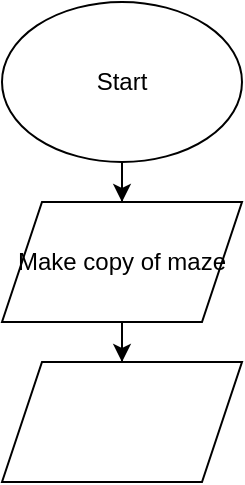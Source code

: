 <mxfile version="16.2.4" type="github">
  <diagram id="ByIOrJhQ2ClGxKxaFntT" name="Page-1">
    <mxGraphModel dx="782" dy="706" grid="1" gridSize="10" guides="1" tooltips="1" connect="1" arrows="1" fold="1" page="1" pageScale="1" pageWidth="827" pageHeight="1169" math="0" shadow="0">
      <root>
        <mxCell id="0" />
        <mxCell id="1" parent="0" />
        <mxCell id="_D1UaXkwufoPM3niLP6T-3" value="" style="edgeStyle=orthogonalEdgeStyle;rounded=0;orthogonalLoop=1;jettySize=auto;html=1;" edge="1" parent="1" source="_D1UaXkwufoPM3niLP6T-1" target="_D1UaXkwufoPM3niLP6T-2">
          <mxGeometry relative="1" as="geometry" />
        </mxCell>
        <mxCell id="_D1UaXkwufoPM3niLP6T-1" value="Start" style="ellipse;whiteSpace=wrap;html=1;" vertex="1" parent="1">
          <mxGeometry x="340" y="320" width="120" height="80" as="geometry" />
        </mxCell>
        <mxCell id="_D1UaXkwufoPM3niLP6T-5" value="" style="edgeStyle=orthogonalEdgeStyle;rounded=0;orthogonalLoop=1;jettySize=auto;html=1;" edge="1" parent="1" source="_D1UaXkwufoPM3niLP6T-2" target="_D1UaXkwufoPM3niLP6T-4">
          <mxGeometry relative="1" as="geometry" />
        </mxCell>
        <mxCell id="_D1UaXkwufoPM3niLP6T-2" value="Make copy of maze" style="shape=parallelogram;perimeter=parallelogramPerimeter;whiteSpace=wrap;html=1;fixedSize=1;" vertex="1" parent="1">
          <mxGeometry x="340" y="420" width="120" height="60" as="geometry" />
        </mxCell>
        <mxCell id="_D1UaXkwufoPM3niLP6T-4" value="" style="shape=parallelogram;perimeter=parallelogramPerimeter;whiteSpace=wrap;html=1;fixedSize=1;" vertex="1" parent="1">
          <mxGeometry x="340" y="500" width="120" height="60" as="geometry" />
        </mxCell>
      </root>
    </mxGraphModel>
  </diagram>
</mxfile>
